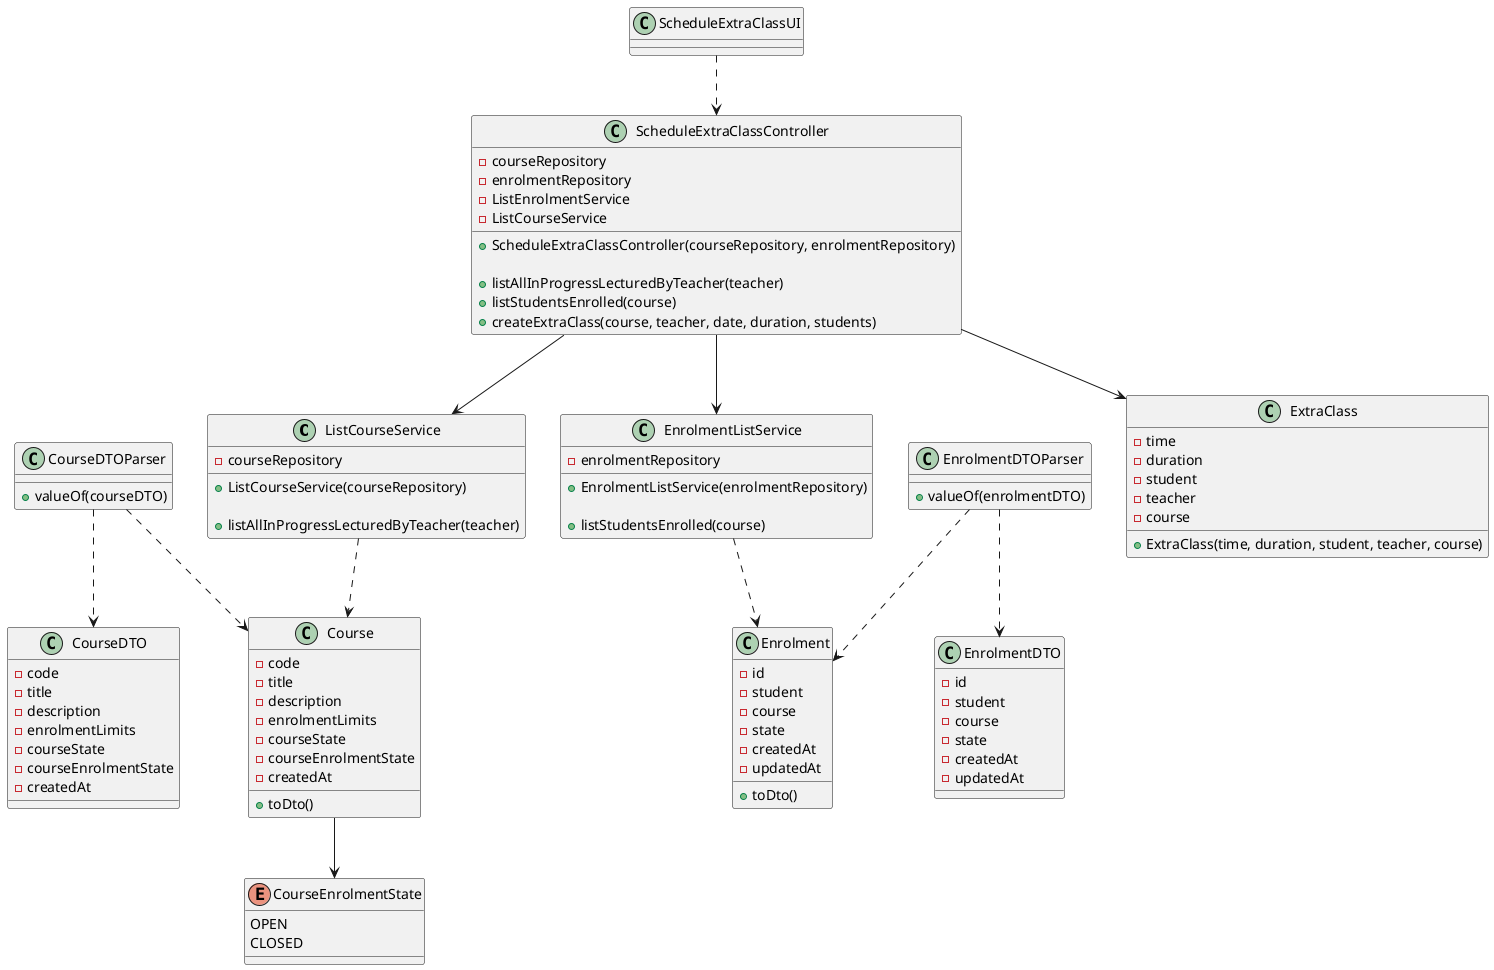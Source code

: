 @startuml US1011_CD

class ListCourseService {
  - courseRepository

  + ListCourseService(courseRepository)

  + listAllInProgressLecturedByTeacher(teacher)
}

class EnrolmentListService {
  - enrolmentRepository

  + EnrolmentListService(enrolmentRepository)

  + listStudentsEnrolled(course)
}

class ScheduleExtraClassUI {}

class ScheduleExtraClassController {
  - courseRepository
  - enrolmentRepository
  - ListEnrolmentService
  - ListCourseService

  + ScheduleExtraClassController(courseRepository, enrolmentRepository)

  + listAllInProgressLecturedByTeacher(teacher)
  + listStudentsEnrolled(course)
  + createExtraClass(course, teacher, date, duration, students)
}

class Course {
  - code
  - title
  - description
  - enrolmentLimits
  - courseState
  - courseEnrolmentState
  - createdAt

  + toDto()
}

enum CourseEnrolmentState {
  OPEN
  CLOSED
}

class CourseDTO {
  - code
  - title
  - description
  - enrolmentLimits
  - courseState
  - courseEnrolmentState
  - createdAt
}

class CourseDTOParser {
  + valueOf(courseDTO)
}

class Enrolment{
  - id
  - student
  - course
  - state
  - createdAt
  - updatedAt

  + toDto()
}

class EnrolmentDTO {
  - id
  - student
  - course
  - state
  - createdAt
  - updatedAt
}

class EnrolmentDTOParser {
  + valueOf(enrolmentDTO)
}

class ExtraClass {
  - time
  - duration
  - student
  - teacher
  - course

  + ExtraClass(time, duration, student, teacher, course)
}

ScheduleExtraClassUI ..> ScheduleExtraClassController
ScheduleExtraClassController --> ListCourseService
ScheduleExtraClassController --> EnrolmentListService

ListCourseService ..> Course
EnrolmentListService ..> Enrolment

ScheduleExtraClassController --> ExtraClass


CourseDTOParser ..> CourseDTO
CourseDTOParser ..> Course

EnrolmentDTOParser ..> EnrolmentDTO
EnrolmentDTOParser ..> Enrolment

Course --> CourseEnrolmentState

@enduml
